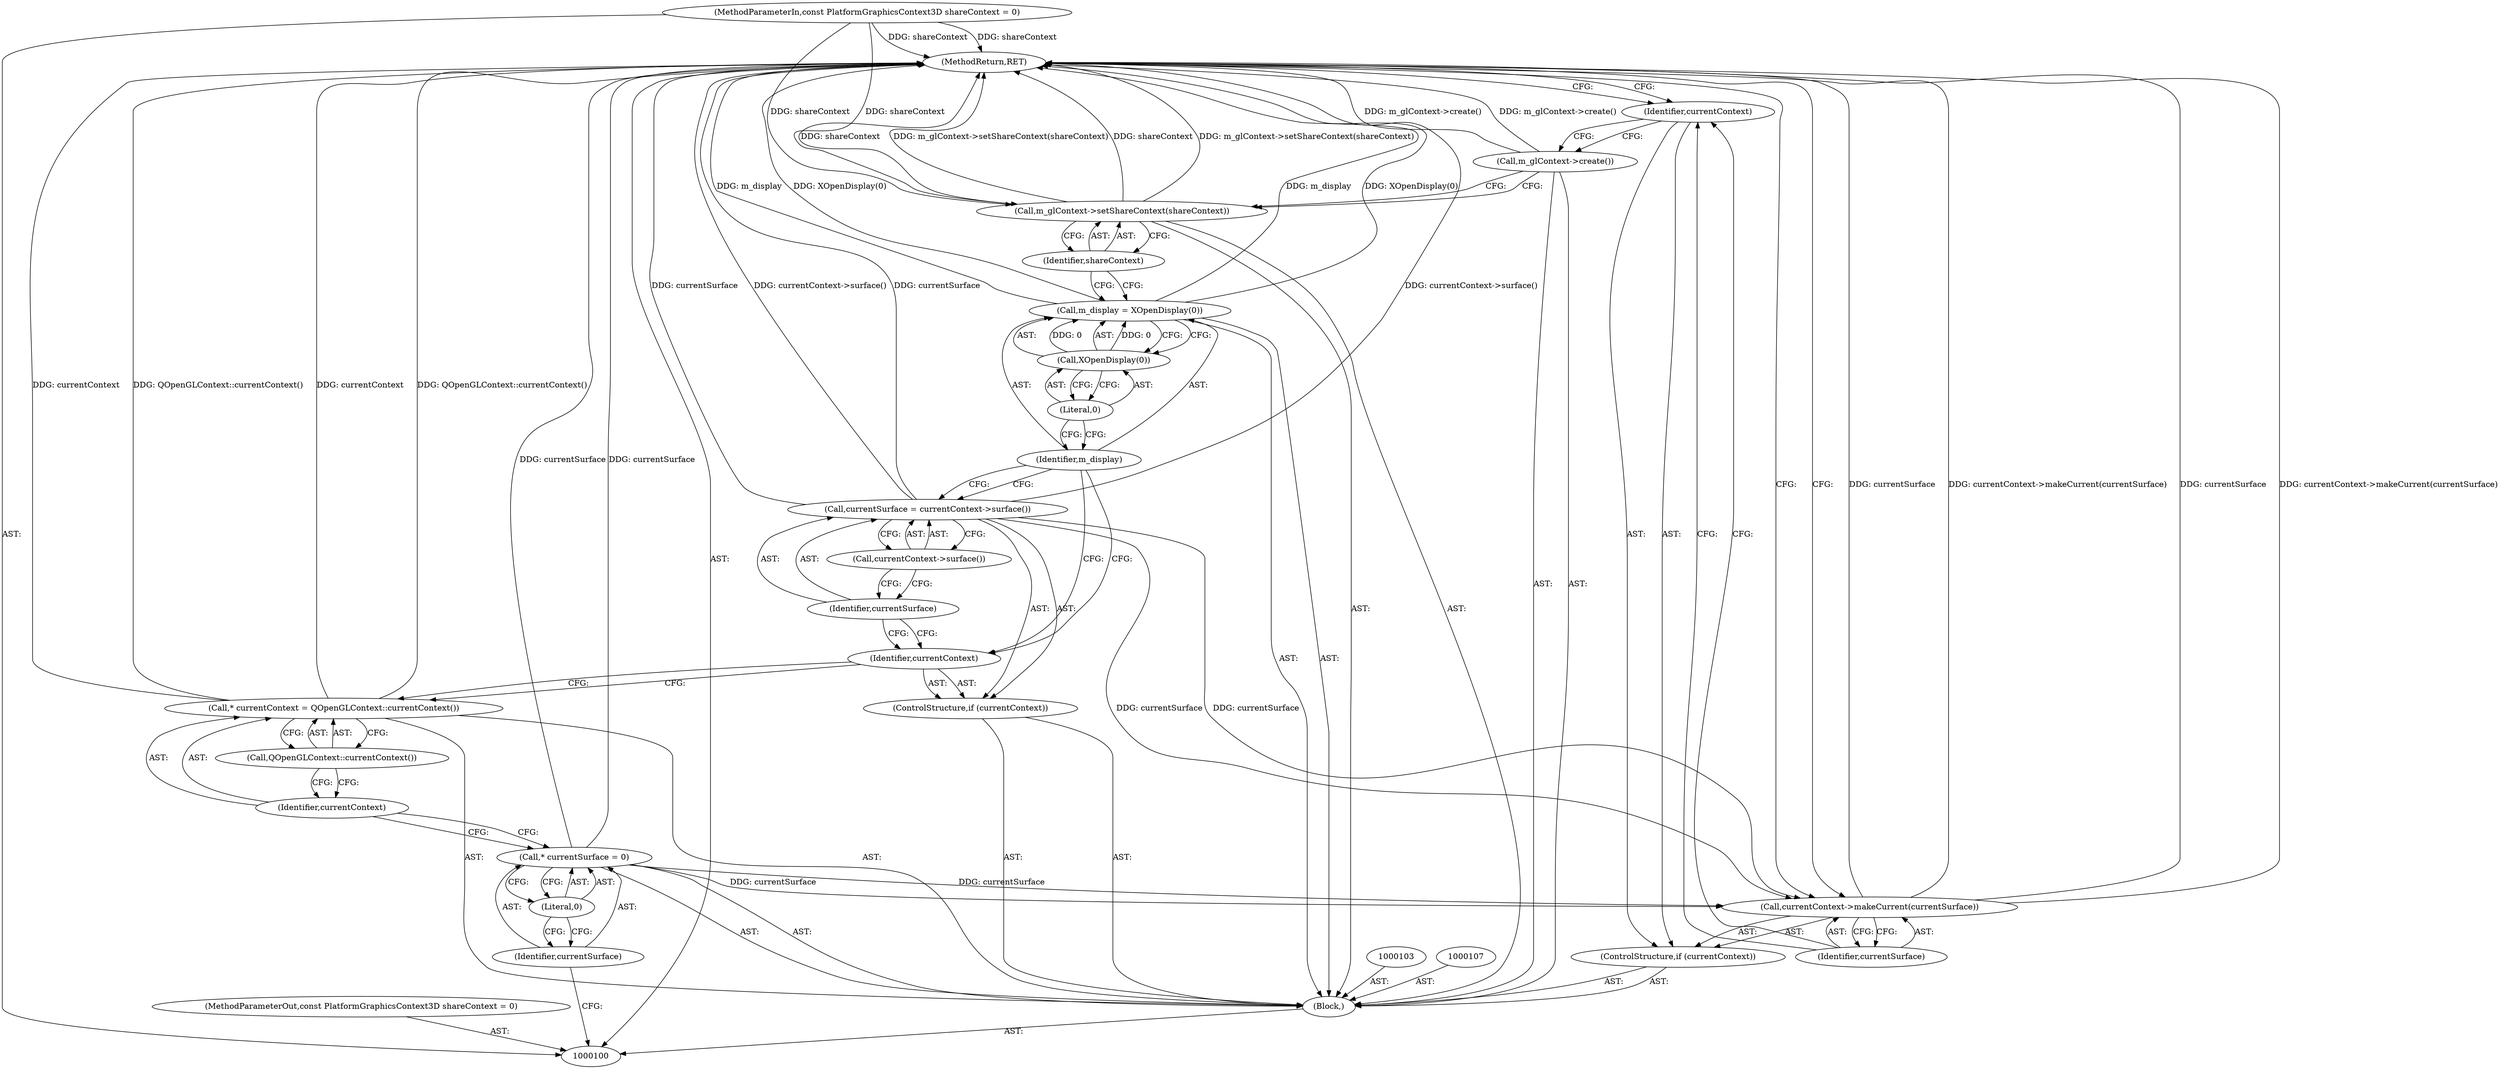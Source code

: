 digraph "1_Chrome_4da7eefcaad044a6f919947a2a0e3d4fed87834c" {
"1000101" [label="(MethodParameterIn,const PlatformGraphicsContext3D shareContext = 0)"];
"1000161" [label="(MethodParameterOut,const PlatformGraphicsContext3D shareContext = 0)"];
"1000127" [label="(MethodReturn,RET)"];
"1000102" [label="(Block,)"];
"1000104" [label="(Call,* currentSurface = 0)"];
"1000105" [label="(Identifier,currentSurface)"];
"1000106" [label="(Literal,0)"];
"1000108" [label="(Call,* currentContext = QOpenGLContext::currentContext())"];
"1000109" [label="(Identifier,currentContext)"];
"1000110" [label="(Call,QOpenGLContext::currentContext())"];
"1000112" [label="(Identifier,currentContext)"];
"1000111" [label="(ControlStructure,if (currentContext))"];
"1000113" [label="(Call,currentSurface = currentContext->surface())"];
"1000114" [label="(Identifier,currentSurface)"];
"1000115" [label="(Call,currentContext->surface())"];
"1000118" [label="(Call,XOpenDisplay(0))"];
"1000119" [label="(Literal,0)"];
"1000116" [label="(Call,m_display = XOpenDisplay(0))"];
"1000117" [label="(Identifier,m_display)"];
"1000121" [label="(Identifier,shareContext)"];
"1000120" [label="(Call,m_glContext->setShareContext(shareContext))"];
"1000122" [label="(Call,m_glContext->create())"];
"1000124" [label="(Identifier,currentContext)"];
"1000123" [label="(ControlStructure,if (currentContext))"];
"1000125" [label="(Call,currentContext->makeCurrent(currentSurface))"];
"1000126" [label="(Identifier,currentSurface)"];
"1000101" -> "1000100"  [label="AST: "];
"1000101" -> "1000127"  [label="DDG: shareContext"];
"1000101" -> "1000120"  [label="DDG: shareContext"];
"1000161" -> "1000100"  [label="AST: "];
"1000127" -> "1000100"  [label="AST: "];
"1000127" -> "1000125"  [label="CFG: "];
"1000127" -> "1000124"  [label="CFG: "];
"1000116" -> "1000127"  [label="DDG: m_display"];
"1000116" -> "1000127"  [label="DDG: XOpenDisplay(0)"];
"1000125" -> "1000127"  [label="DDG: currentSurface"];
"1000125" -> "1000127"  [label="DDG: currentContext->makeCurrent(currentSurface)"];
"1000104" -> "1000127"  [label="DDG: currentSurface"];
"1000113" -> "1000127"  [label="DDG: currentSurface"];
"1000113" -> "1000127"  [label="DDG: currentContext->surface()"];
"1000122" -> "1000127"  [label="DDG: m_glContext->create()"];
"1000108" -> "1000127"  [label="DDG: currentContext"];
"1000108" -> "1000127"  [label="DDG: QOpenGLContext::currentContext()"];
"1000120" -> "1000127"  [label="DDG: shareContext"];
"1000120" -> "1000127"  [label="DDG: m_glContext->setShareContext(shareContext)"];
"1000101" -> "1000127"  [label="DDG: shareContext"];
"1000102" -> "1000100"  [label="AST: "];
"1000103" -> "1000102"  [label="AST: "];
"1000104" -> "1000102"  [label="AST: "];
"1000107" -> "1000102"  [label="AST: "];
"1000108" -> "1000102"  [label="AST: "];
"1000111" -> "1000102"  [label="AST: "];
"1000116" -> "1000102"  [label="AST: "];
"1000120" -> "1000102"  [label="AST: "];
"1000122" -> "1000102"  [label="AST: "];
"1000123" -> "1000102"  [label="AST: "];
"1000104" -> "1000102"  [label="AST: "];
"1000104" -> "1000106"  [label="CFG: "];
"1000105" -> "1000104"  [label="AST: "];
"1000106" -> "1000104"  [label="AST: "];
"1000109" -> "1000104"  [label="CFG: "];
"1000104" -> "1000127"  [label="DDG: currentSurface"];
"1000104" -> "1000125"  [label="DDG: currentSurface"];
"1000105" -> "1000104"  [label="AST: "];
"1000105" -> "1000100"  [label="CFG: "];
"1000106" -> "1000105"  [label="CFG: "];
"1000106" -> "1000104"  [label="AST: "];
"1000106" -> "1000105"  [label="CFG: "];
"1000104" -> "1000106"  [label="CFG: "];
"1000108" -> "1000102"  [label="AST: "];
"1000108" -> "1000110"  [label="CFG: "];
"1000109" -> "1000108"  [label="AST: "];
"1000110" -> "1000108"  [label="AST: "];
"1000112" -> "1000108"  [label="CFG: "];
"1000108" -> "1000127"  [label="DDG: currentContext"];
"1000108" -> "1000127"  [label="DDG: QOpenGLContext::currentContext()"];
"1000109" -> "1000108"  [label="AST: "];
"1000109" -> "1000104"  [label="CFG: "];
"1000110" -> "1000109"  [label="CFG: "];
"1000110" -> "1000108"  [label="AST: "];
"1000110" -> "1000109"  [label="CFG: "];
"1000108" -> "1000110"  [label="CFG: "];
"1000112" -> "1000111"  [label="AST: "];
"1000112" -> "1000108"  [label="CFG: "];
"1000114" -> "1000112"  [label="CFG: "];
"1000117" -> "1000112"  [label="CFG: "];
"1000111" -> "1000102"  [label="AST: "];
"1000112" -> "1000111"  [label="AST: "];
"1000113" -> "1000111"  [label="AST: "];
"1000113" -> "1000111"  [label="AST: "];
"1000113" -> "1000115"  [label="CFG: "];
"1000114" -> "1000113"  [label="AST: "];
"1000115" -> "1000113"  [label="AST: "];
"1000117" -> "1000113"  [label="CFG: "];
"1000113" -> "1000127"  [label="DDG: currentSurface"];
"1000113" -> "1000127"  [label="DDG: currentContext->surface()"];
"1000113" -> "1000125"  [label="DDG: currentSurface"];
"1000114" -> "1000113"  [label="AST: "];
"1000114" -> "1000112"  [label="CFG: "];
"1000115" -> "1000114"  [label="CFG: "];
"1000115" -> "1000113"  [label="AST: "];
"1000115" -> "1000114"  [label="CFG: "];
"1000113" -> "1000115"  [label="CFG: "];
"1000118" -> "1000116"  [label="AST: "];
"1000118" -> "1000119"  [label="CFG: "];
"1000119" -> "1000118"  [label="AST: "];
"1000116" -> "1000118"  [label="CFG: "];
"1000118" -> "1000116"  [label="DDG: 0"];
"1000119" -> "1000118"  [label="AST: "];
"1000119" -> "1000117"  [label="CFG: "];
"1000118" -> "1000119"  [label="CFG: "];
"1000116" -> "1000102"  [label="AST: "];
"1000116" -> "1000118"  [label="CFG: "];
"1000117" -> "1000116"  [label="AST: "];
"1000118" -> "1000116"  [label="AST: "];
"1000121" -> "1000116"  [label="CFG: "];
"1000116" -> "1000127"  [label="DDG: m_display"];
"1000116" -> "1000127"  [label="DDG: XOpenDisplay(0)"];
"1000118" -> "1000116"  [label="DDG: 0"];
"1000117" -> "1000116"  [label="AST: "];
"1000117" -> "1000113"  [label="CFG: "];
"1000117" -> "1000112"  [label="CFG: "];
"1000119" -> "1000117"  [label="CFG: "];
"1000121" -> "1000120"  [label="AST: "];
"1000121" -> "1000116"  [label="CFG: "];
"1000120" -> "1000121"  [label="CFG: "];
"1000120" -> "1000102"  [label="AST: "];
"1000120" -> "1000121"  [label="CFG: "];
"1000121" -> "1000120"  [label="AST: "];
"1000122" -> "1000120"  [label="CFG: "];
"1000120" -> "1000127"  [label="DDG: shareContext"];
"1000120" -> "1000127"  [label="DDG: m_glContext->setShareContext(shareContext)"];
"1000101" -> "1000120"  [label="DDG: shareContext"];
"1000122" -> "1000102"  [label="AST: "];
"1000122" -> "1000120"  [label="CFG: "];
"1000124" -> "1000122"  [label="CFG: "];
"1000122" -> "1000127"  [label="DDG: m_glContext->create()"];
"1000124" -> "1000123"  [label="AST: "];
"1000124" -> "1000122"  [label="CFG: "];
"1000126" -> "1000124"  [label="CFG: "];
"1000127" -> "1000124"  [label="CFG: "];
"1000123" -> "1000102"  [label="AST: "];
"1000124" -> "1000123"  [label="AST: "];
"1000125" -> "1000123"  [label="AST: "];
"1000125" -> "1000123"  [label="AST: "];
"1000125" -> "1000126"  [label="CFG: "];
"1000126" -> "1000125"  [label="AST: "];
"1000127" -> "1000125"  [label="CFG: "];
"1000125" -> "1000127"  [label="DDG: currentSurface"];
"1000125" -> "1000127"  [label="DDG: currentContext->makeCurrent(currentSurface)"];
"1000104" -> "1000125"  [label="DDG: currentSurface"];
"1000113" -> "1000125"  [label="DDG: currentSurface"];
"1000126" -> "1000125"  [label="AST: "];
"1000126" -> "1000124"  [label="CFG: "];
"1000125" -> "1000126"  [label="CFG: "];
}
